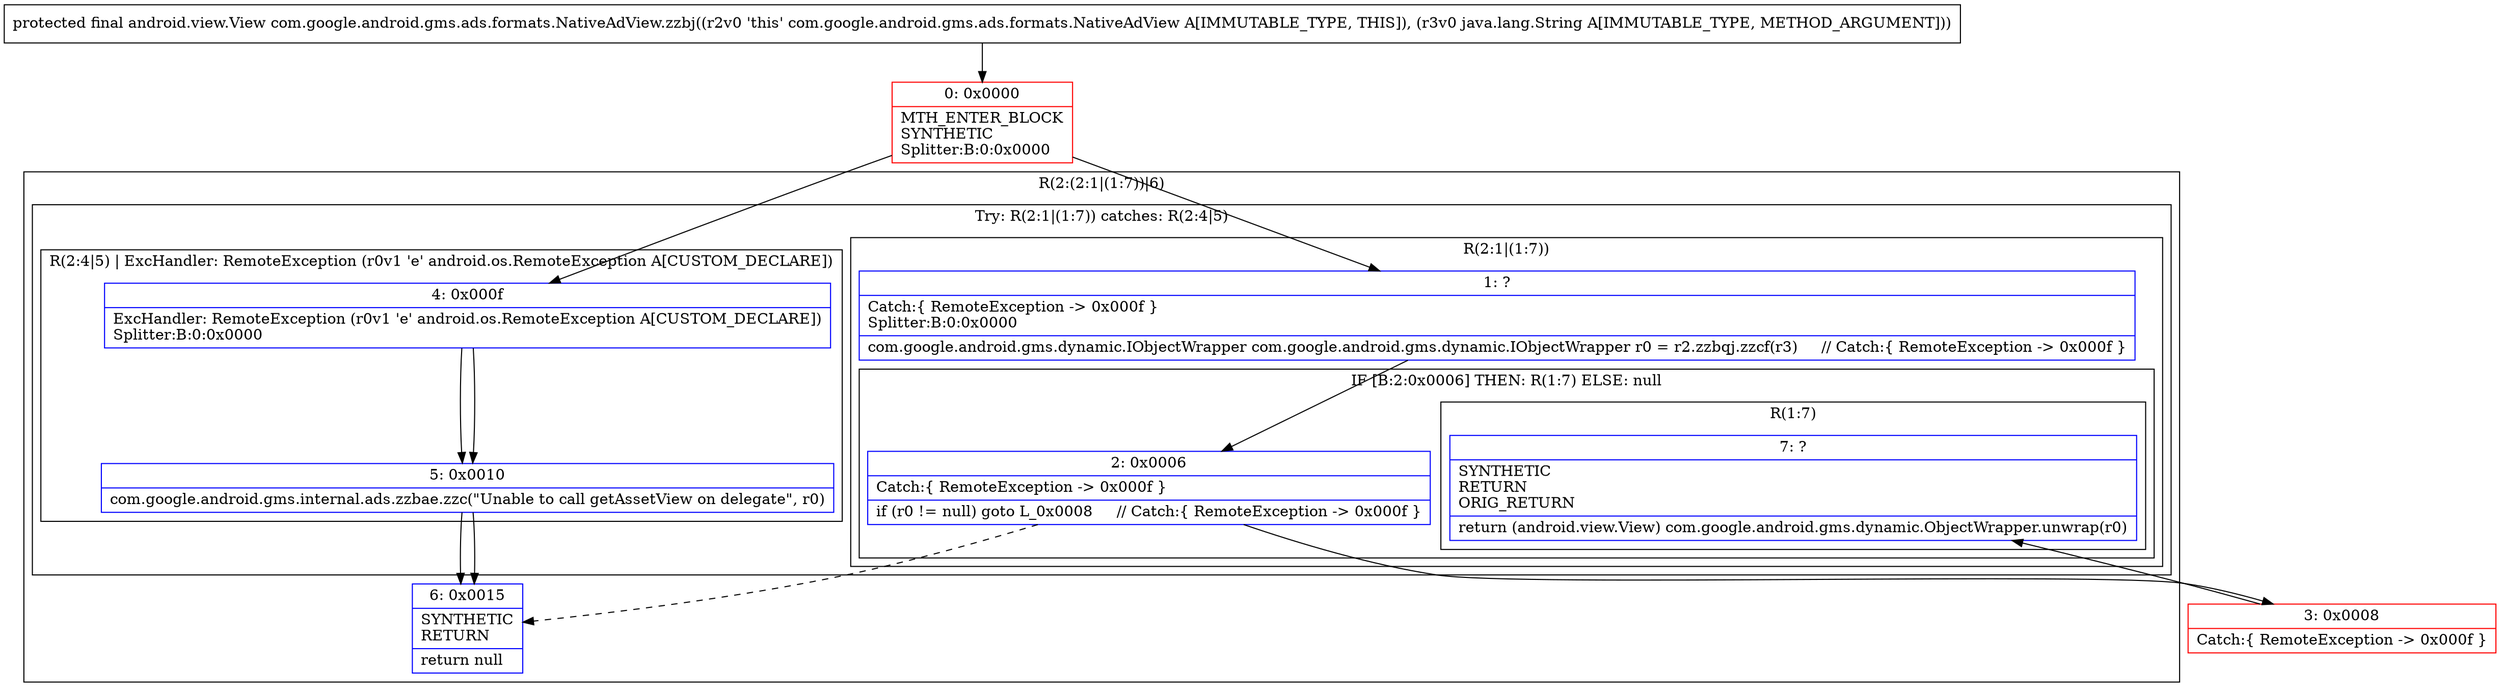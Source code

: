 digraph "CFG forcom.google.android.gms.ads.formats.NativeAdView.zzbj(Ljava\/lang\/String;)Landroid\/view\/View;" {
subgraph cluster_Region_1708684479 {
label = "R(2:(2:1|(1:7))|6)";
node [shape=record,color=blue];
subgraph cluster_TryCatchRegion_146165631 {
label = "Try: R(2:1|(1:7)) catches: R(2:4|5)";
node [shape=record,color=blue];
subgraph cluster_Region_1554366584 {
label = "R(2:1|(1:7))";
node [shape=record,color=blue];
Node_1 [shape=record,label="{1\:\ ?|Catch:\{ RemoteException \-\> 0x000f \}\lSplitter:B:0:0x0000\l|com.google.android.gms.dynamic.IObjectWrapper com.google.android.gms.dynamic.IObjectWrapper r0 = r2.zzbqj.zzcf(r3)     \/\/ Catch:\{ RemoteException \-\> 0x000f \}\l}"];
subgraph cluster_IfRegion_495299140 {
label = "IF [B:2:0x0006] THEN: R(1:7) ELSE: null";
node [shape=record,color=blue];
Node_2 [shape=record,label="{2\:\ 0x0006|Catch:\{ RemoteException \-\> 0x000f \}\l|if (r0 != null) goto L_0x0008     \/\/ Catch:\{ RemoteException \-\> 0x000f \}\l}"];
subgraph cluster_Region_505749563 {
label = "R(1:7)";
node [shape=record,color=blue];
Node_7 [shape=record,label="{7\:\ ?|SYNTHETIC\lRETURN\lORIG_RETURN\l|return (android.view.View) com.google.android.gms.dynamic.ObjectWrapper.unwrap(r0)\l}"];
}
}
}
subgraph cluster_Region_1594643522 {
label = "R(2:4|5) | ExcHandler: RemoteException (r0v1 'e' android.os.RemoteException A[CUSTOM_DECLARE])\l";
node [shape=record,color=blue];
Node_4 [shape=record,label="{4\:\ 0x000f|ExcHandler: RemoteException (r0v1 'e' android.os.RemoteException A[CUSTOM_DECLARE])\lSplitter:B:0:0x0000\l}"];
Node_5 [shape=record,label="{5\:\ 0x0010|com.google.android.gms.internal.ads.zzbae.zzc(\"Unable to call getAssetView on delegate\", r0)\l}"];
}
}
Node_6 [shape=record,label="{6\:\ 0x0015|SYNTHETIC\lRETURN\l|return null\l}"];
}
subgraph cluster_Region_1594643522 {
label = "R(2:4|5) | ExcHandler: RemoteException (r0v1 'e' android.os.RemoteException A[CUSTOM_DECLARE])\l";
node [shape=record,color=blue];
Node_4 [shape=record,label="{4\:\ 0x000f|ExcHandler: RemoteException (r0v1 'e' android.os.RemoteException A[CUSTOM_DECLARE])\lSplitter:B:0:0x0000\l}"];
Node_5 [shape=record,label="{5\:\ 0x0010|com.google.android.gms.internal.ads.zzbae.zzc(\"Unable to call getAssetView on delegate\", r0)\l}"];
}
Node_0 [shape=record,color=red,label="{0\:\ 0x0000|MTH_ENTER_BLOCK\lSYNTHETIC\lSplitter:B:0:0x0000\l}"];
Node_3 [shape=record,color=red,label="{3\:\ 0x0008|Catch:\{ RemoteException \-\> 0x000f \}\l}"];
MethodNode[shape=record,label="{protected final android.view.View com.google.android.gms.ads.formats.NativeAdView.zzbj((r2v0 'this' com.google.android.gms.ads.formats.NativeAdView A[IMMUTABLE_TYPE, THIS]), (r3v0 java.lang.String A[IMMUTABLE_TYPE, METHOD_ARGUMENT])) }"];
MethodNode -> Node_0;
Node_1 -> Node_2;
Node_2 -> Node_3;
Node_2 -> Node_6[style=dashed];
Node_4 -> Node_5;
Node_5 -> Node_6;
Node_4 -> Node_5;
Node_5 -> Node_6;
Node_0 -> Node_1;
Node_0 -> Node_4;
Node_3 -> Node_7;
}

